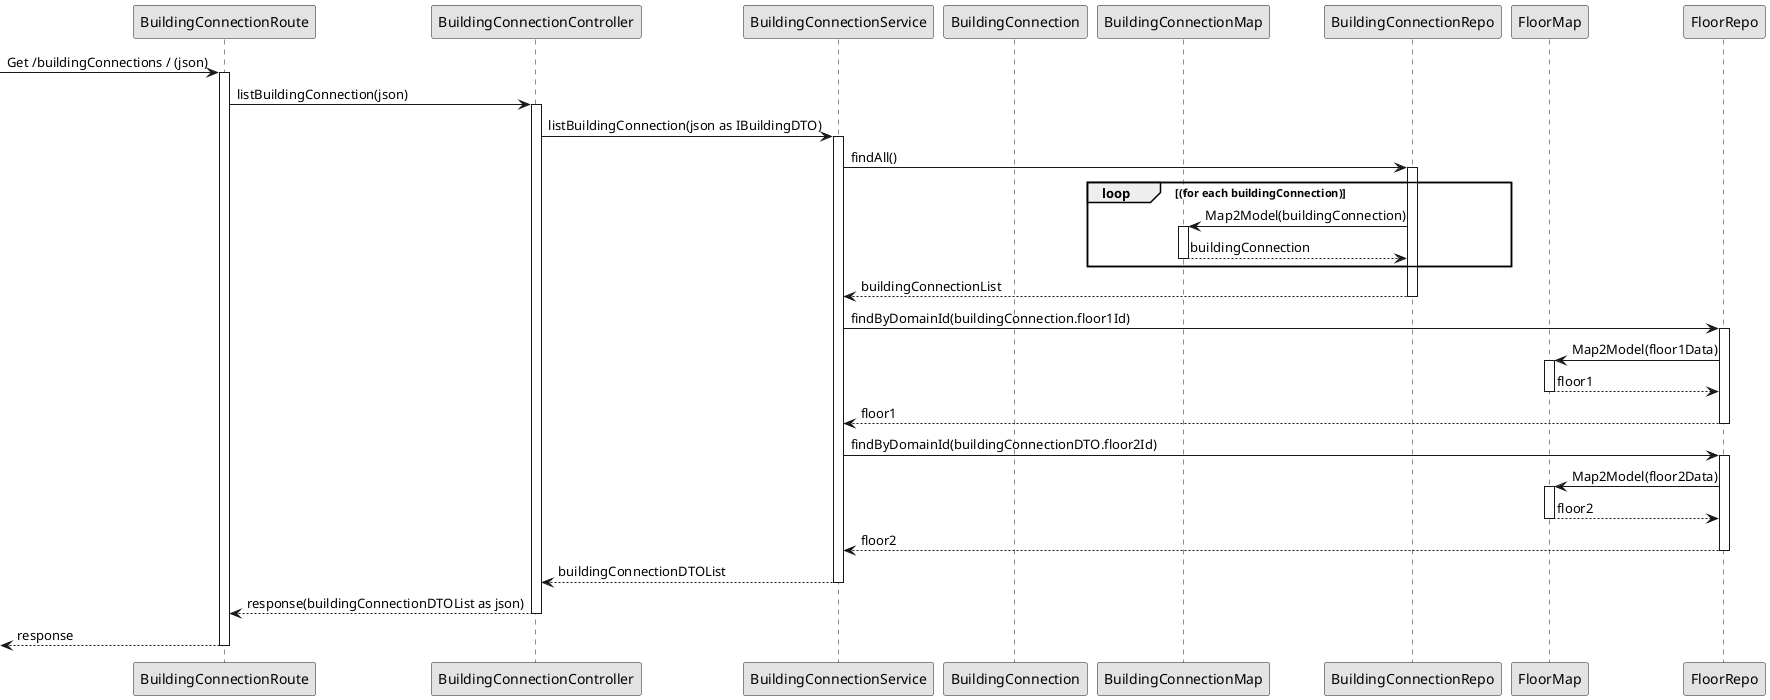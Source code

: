 @startuml
'http://plantuml.com/skinparam.html
skinparam monochrome true
skinparam packageStyle rect
skinparam shadowing false


participant BuildingConnectionRoute  as route
participant BuildingConnectionController as controller
participant BuildingConnectionService as service
participant BuildingConnection as domain
participant BuildingConnectionMap as mapper
participant BuildingConnectionRepo as repo
participant FloorMap as mapperFloor
participant FloorRepo as repoFloor



-> route: Get /buildingConnections / (json)
activate route
  route -> controller: listBuildingConnection(json)
  activate controller
    controller -> service: listBuildingConnection(json as IBuildingDTO)
    activate service
    service -> repo: findAll()
    activate repo
    loop (for each buildingConnection)
    repo -> mapper: Map2Model(buildingConnection)
    activate mapper
    mapper --> repo: buildingConnection
    deactivate
    end loop
    repo --> service: buildingConnectionList
    deactivate
    service -> repoFloor: findByDomainId(buildingConnection.floor1Id)
    activate repoFloor
    repoFloor -> mapperFloor: Map2Model(floor1Data)
    activate mapperFloor
    mapperFloor --> repoFloor: floor1
    deactivate
    repoFloor --> service: floor1
    deactivate
    service -> repoFloor: findByDomainId(buildingConnectionDTO.floor2Id)
    activate repoFloor
    repoFloor -> mapperFloor: Map2Model(floor2Data)
    activate mapperFloor
    mapperFloor --> repoFloor: floor2
    deactivate
    repoFloor --> service: floor2
    deactivate
    service --> controller: buildingConnectionDTOList
    deactivate
    controller --> route: response(buildingConnectionDTOList as json)
    deactivate
    <-- route: response
    deactivate

@enduml